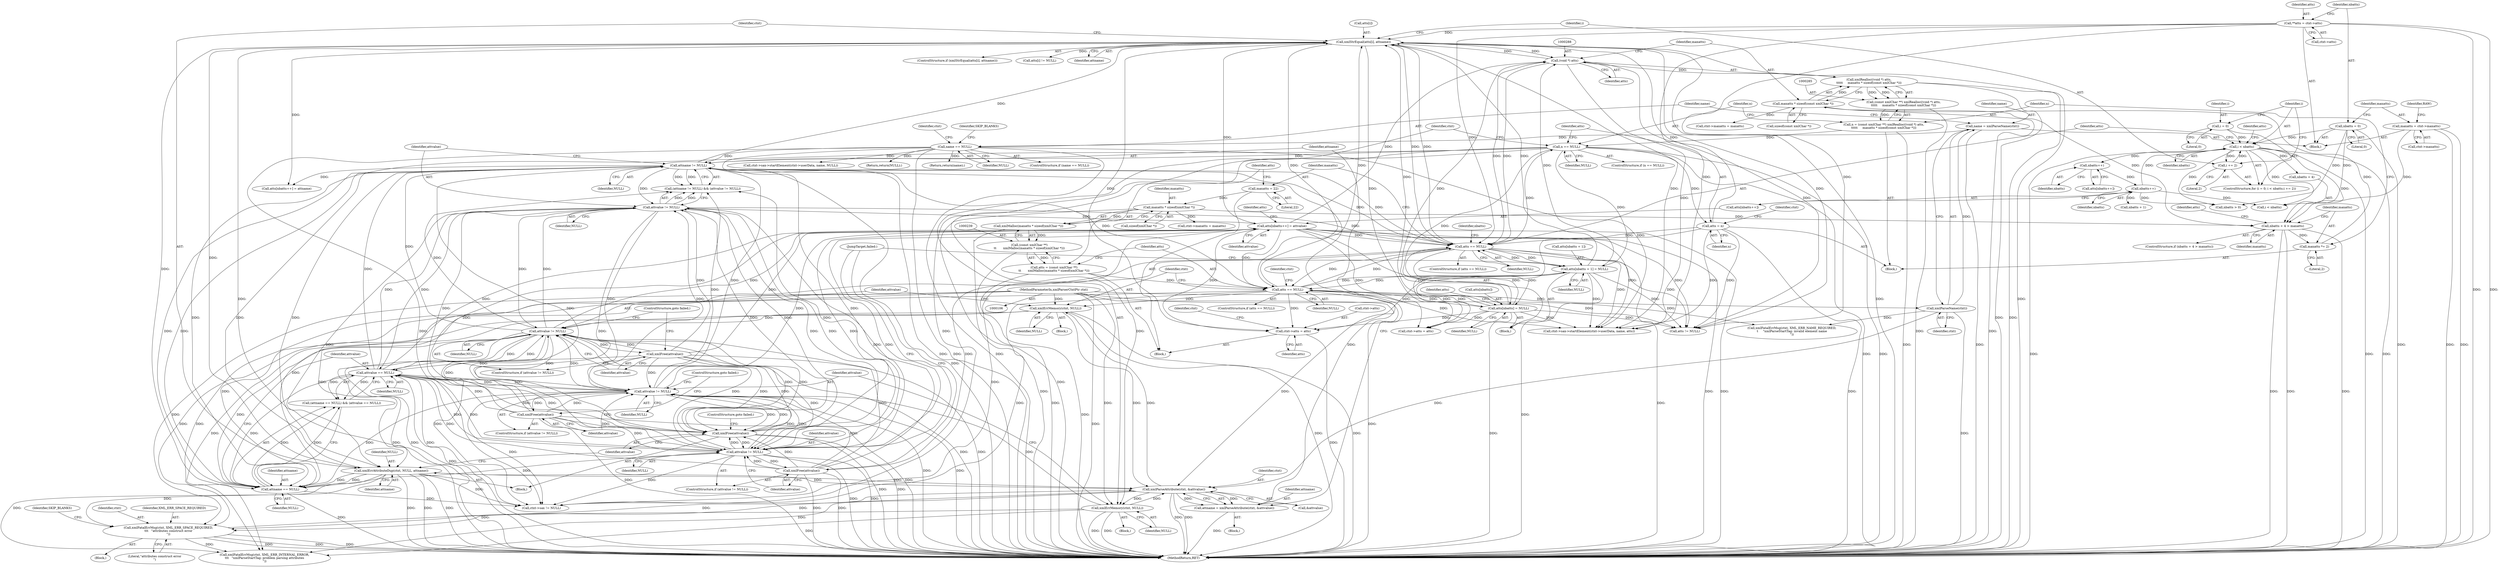 digraph "0_Chrome_d0947db40187f4708c58e64cbd6013faf9eddeed_32@pointer" {
"1000260" [label="(Call,ctxt->atts = atts)"];
"1000215" [label="(Call,xmlStrEqual(atts[i], attname))"];
"1000113" [label="(Call,**atts = ctxt->atts)"];
"1000287" [label="(Call,(void *) atts)"];
"1000328" [label="(Call,atts[nbatts++] = attvalue)"];
"1000396" [label="(Call,attvalue == NULL)"];
"1000303" [label="(Call,attvalue != NULL)"];
"1000199" [label="(Call,attvalue != NULL)"];
"1000254" [label="(Call,attvalue != NULL)"];
"1000225" [label="(Call,xmlFree(attvalue))"];
"1000306" [label="(Call,xmlFree(attvalue))"];
"1000352" [label="(Call,xmlFree(attvalue))"];
"1000349" [label="(Call,attvalue != NULL)"];
"1000257" [label="(Call,xmlFree(attvalue))"];
"1000196" [label="(Call,attname != NULL)"];
"1000188" [label="(Call,attname = xmlParseAttribute(ctxt, &attvalue))"];
"1000190" [label="(Call,xmlParseAttribute(ctxt, &attvalue))"];
"1000138" [label="(Call,xmlParseName(ctxt))"];
"1000107" [label="(MethodParameterIn,xmlParserCtxtPtr ctxt)"];
"1000221" [label="(Call,xmlErrAttributeDup(ctxt, NULL, attname))"];
"1000299" [label="(Call,xmlErrMemory(ctxt, NULL))"];
"1000295" [label="(Call,n == NULL)"];
"1000282" [label="(Call,n = (const xmlChar **) xmlRealloc((void *) atts,\n\t\t\t\t\t     maxatts * sizeof(const xmlChar *)))"];
"1000284" [label="(Call,(const xmlChar **) xmlRealloc((void *) atts,\n\t\t\t\t\t     maxatts * sizeof(const xmlChar *)))"];
"1000286" [label="(Call,xmlRealloc((void *) atts,\n\t\t\t\t\t     maxatts * sizeof(const xmlChar *)))"];
"1000290" [label="(Call,maxatts * sizeof(const xmlChar *))"];
"1000279" [label="(Call,maxatts *= 2)"];
"1000272" [label="(Call,nbatts + 4 > maxatts)"];
"1000207" [label="(Call,i < nbatts)"];
"1000210" [label="(Call,i += 2)"];
"1000204" [label="(Call,i = 0)"];
"1000119" [label="(Call,nbatts = 0)"];
"1000331" [label="(Call,nbatts++)"];
"1000325" [label="(Call,nbatts++)"];
"1000241" [label="(Call,maxatts * sizeof(xmlChar *))"];
"1000233" [label="(Call,maxatts = 22)"];
"1000123" [label="(Call,maxatts = ctxt->maxatts)"];
"1000229" [label="(Call,atts == NULL)"];
"1000339" [label="(Call,atts[nbatts + 1] = NULL)"];
"1000246" [label="(Call,atts == NULL)"];
"1000236" [label="(Call,atts = (const xmlChar **)\n\t\t       xmlMalloc(maxatts * sizeof(xmlChar *)))"];
"1000238" [label="(Call,(const xmlChar **)\n\t\t       xmlMalloc(maxatts * sizeof(xmlChar *)))"];
"1000240" [label="(Call,xmlMalloc(maxatts * sizeof(xmlChar *)))"];
"1000334" [label="(Call,atts[nbatts] = NULL)"];
"1000309" [label="(Call,atts = n)"];
"1000250" [label="(Call,xmlErrMemory(ctxt, NULL))"];
"1000374" [label="(Call,xmlFatalErrMsg(ctxt, XML_ERR_SPACE_REQUIRED,\n\t\t\t   \"attributes construct error\n\"))"];
"1000141" [label="(Call,name == NULL)"];
"1000136" [label="(Call,name = xmlParseName(ctxt))"];
"1000393" [label="(Call,attname == NULL)"];
"1000120" [label="(Identifier,nbatts)"];
"1000351" [label="(Identifier,NULL)"];
"1000227" [label="(ControlStructure,goto failed;)"];
"1000307" [label="(Identifier,attvalue)"];
"1000141" [label="(Call,name == NULL)"];
"1000202" [label="(Block,)"];
"1000287" [label="(Call,(void *) atts)"];
"1000295" [label="(Call,n == NULL)"];
"1000277" [label="(Block,)"];
"1000324" [label="(Identifier,atts)"];
"1000400" [label="(Call,xmlFatalErrMsg(ctxt, XML_ERR_INTERNAL_ERROR,\n\t\t\t   \"xmlParseStartTag: problem parsing attributes\n\"))"];
"1000353" [label="(Identifier,attvalue)"];
"1000233" [label="(Call,maxatts = 22)"];
"1000254" [label="(Call,attvalue != NULL)"];
"1000302" [label="(ControlStructure,if (attvalue != NULL))"];
"1000243" [label="(Call,sizeof(xmlChar *))"];
"1000300" [label="(Identifier,ctxt)"];
"1000210" [label="(Call,i += 2)"];
"1000212" [label="(Literal,2)"];
"1000223" [label="(Identifier,NULL)"];
"1000296" [label="(Identifier,n)"];
"1000139" [label="(Identifier,ctxt)"];
"1000431" [label="(Call,ctxt->sax->startElement(ctxt->userData, name, atts))"];
"1000242" [label="(Identifier,maxatts)"];
"1000272" [label="(Call,nbatts + 4 > maxatts)"];
"1000262" [label="(Identifier,ctxt)"];
"1000255" [label="(Identifier,attvalue)"];
"1000335" [label="(Call,atts[nbatts])"];
"1000336" [label="(Identifier,atts)"];
"1000377" [label="(Literal,\"attributes construct error\n\")"];
"1000260" [label="(Call,ctxt->atts = atts)"];
"1000297" [label="(Identifier,NULL)"];
"1000188" [label="(Call,attname = xmlParseAttribute(ctxt, &attvalue))"];
"1000221" [label="(Call,xmlErrAttributeDup(ctxt, NULL, attname))"];
"1000200" [label="(Identifier,attvalue)"];
"1000267" [label="(Identifier,ctxt)"];
"1000341" [label="(Identifier,atts)"];
"1000338" [label="(Identifier,NULL)"];
"1000301" [label="(Identifier,NULL)"];
"1000328" [label="(Call,atts[nbatts++] = attvalue)"];
"1000352" [label="(Call,xmlFree(attvalue))"];
"1000138" [label="(Call,xmlParseName(ctxt))"];
"1000354" [label="(JumpTarget,failed:)"];
"1000326" [label="(Identifier,nbatts)"];
"1000225" [label="(Call,xmlFree(attvalue))"];
"1000314" [label="(Identifier,ctxt)"];
"1000471" [label="(Return,return(name);)"];
"1000140" [label="(ControlStructure,if (name == NULL))"];
"1000215" [label="(Call,xmlStrEqual(atts[i], attname))"];
"1000348" [label="(ControlStructure,if (attvalue != NULL))"];
"1000203" [label="(ControlStructure,for (i = 0; i < nbatts;i += 2))"];
"1000409" [label="(Call,ctxt->sax != NULL)"];
"1000281" [label="(Literal,2)"];
"1000251" [label="(Identifier,ctxt)"];
"1000217" [label="(Identifier,atts)"];
"1000274" [label="(Identifier,nbatts)"];
"1000248" [label="(Identifier,NULL)"];
"1000204" [label="(Call,i = 0)"];
"1000137" [label="(Identifier,name)"];
"1000234" [label="(Identifier,maxatts)"];
"1000261" [label="(Call,ctxt->atts)"];
"1000124" [label="(Identifier,maxatts)"];
"1000214" [label="(ControlStructure,if (xmlStrEqual(atts[i], attname)))"];
"1000258" [label="(Identifier,attvalue)"];
"1000146" [label="(Identifier,ctxt)"];
"1000273" [label="(Call,nbatts + 4)"];
"1000375" [label="(Identifier,ctxt)"];
"1000198" [label="(Identifier,NULL)"];
"1000323" [label="(Call,atts[nbatts++])"];
"1000349" [label="(Call,attvalue != NULL)"];
"1000306" [label="(Call,xmlFree(attvalue))"];
"1000224" [label="(Identifier,attname)"];
"1000241" [label="(Call,maxatts * sizeof(xmlChar *))"];
"1000175" [label="(Block,)"];
"1000342" [label="(Call,nbatts + 1)"];
"1000311" [label="(Identifier,n)"];
"1000304" [label="(Identifier,attvalue)"];
"1000292" [label="(Call,sizeof(const xmlChar *))"];
"1000228" [label="(ControlStructure,if (atts == NULL))"];
"1000284" [label="(Call,(const xmlChar **) xmlRealloc((void *) atts,\n\t\t\t\t\t     maxatts * sizeof(const xmlChar *)))"];
"1000143" [label="(Identifier,NULL)"];
"1000115" [label="(Call,ctxt->atts)"];
"1000286" [label="(Call,xmlRealloc((void *) atts,\n\t\t\t\t\t     maxatts * sizeof(const xmlChar *)))"];
"1000331" [label="(Call,nbatts++)"];
"1000473" [label="(MethodReturn,RET)"];
"1000222" [label="(Identifier,ctxt)"];
"1000299" [label="(Call,xmlErrMemory(ctxt, NULL))"];
"1000376" [label="(Identifier,XML_ERR_SPACE_REQUIRED)"];
"1000113" [label="(Call,**atts = ctxt->atts)"];
"1000259" [label="(ControlStructure,goto failed;)"];
"1000428" [label="(Call,nbatts > 0)"];
"1000322" [label="(Call,atts[nbatts++] = attname)"];
"1000240" [label="(Call,xmlMalloc(maxatts * sizeof(xmlChar *)))"];
"1000236" [label="(Call,atts = (const xmlChar **)\n\t\t       xmlMalloc(maxatts * sizeof(xmlChar *)))"];
"1000280" [label="(Identifier,maxatts)"];
"1000235" [label="(Literal,22)"];
"1000196" [label="(Call,attname != NULL)"];
"1000290" [label="(Call,maxatts * sizeof(const xmlChar *))"];
"1000334" [label="(Call,atts[nbatts] = NULL)"];
"1000309" [label="(Call,atts = n)"];
"1000283" [label="(Identifier,n)"];
"1000265" [label="(Call,ctxt->maxatts = maxatts)"];
"1000252" [label="(Identifier,NULL)"];
"1000289" [label="(Identifier,atts)"];
"1000305" [label="(Identifier,NULL)"];
"1000460" [label="(Call,atts[i] != NULL)"];
"1000151" [label="(Identifier,SKIP_BLANKS)"];
"1000339" [label="(Call,atts[nbatts + 1] = NULL)"];
"1000303" [label="(Call,attvalue != NULL)"];
"1000394" [label="(Identifier,attname)"];
"1000219" [label="(Identifier,attname)"];
"1000294" [label="(ControlStructure,if (n == NULL))"];
"1000229" [label="(Call,atts == NULL)"];
"1000340" [label="(Call,atts[nbatts + 1])"];
"1000373" [label="(Block,)"];
"1000332" [label="(Identifier,nbatts)"];
"1000192" [label="(Call,&attvalue)"];
"1000195" [label="(Call,(attname != NULL) && (attvalue != NULL))"];
"1000231" [label="(Identifier,NULL)"];
"1000438" [label="(Call,ctxt->sax->startElement(ctxt->userData, name, NULL))"];
"1000257" [label="(Call,xmlFree(attvalue))"];
"1000245" [label="(ControlStructure,if (atts == NULL))"];
"1000453" [label="(Call,i < nbatts)"];
"1000131" [label="(Identifier,RAW)"];
"1000249" [label="(Block,)"];
"1000397" [label="(Identifier,attvalue)"];
"1000123" [label="(Call,maxatts = ctxt->maxatts)"];
"1000398" [label="(Identifier,NULL)"];
"1000279" [label="(Call,maxatts *= 2)"];
"1000298" [label="(Block,)"];
"1000256" [label="(Identifier,NULL)"];
"1000271" [label="(ControlStructure,if (nbatts + 4 > maxatts))"];
"1000226" [label="(Identifier,attvalue)"];
"1000209" [label="(Identifier,nbatts)"];
"1000237" [label="(Identifier,atts)"];
"1000246" [label="(Call,atts == NULL)"];
"1000445" [label="(Call,atts != NULL)"];
"1000145" [label="(Call,xmlFatalErrMsg(ctxt, XML_ERR_NAME_REQUIRED,\n\t     \"xmlParseStartTag: invalid element name\n\"))"];
"1000206" [label="(Literal,0)"];
"1000142" [label="(Identifier,name)"];
"1000205" [label="(Identifier,i)"];
"1000325" [label="(Call,nbatts++)"];
"1000207" [label="(Call,i < nbatts)"];
"1000312" [label="(Call,ctxt->atts = atts)"];
"1000238" [label="(Call,(const xmlChar **)\n\t\t       xmlMalloc(maxatts * sizeof(xmlChar *)))"];
"1000250" [label="(Call,xmlErrMemory(ctxt, NULL))"];
"1000308" [label="(ControlStructure,goto failed;)"];
"1000149" [label="(Return,return(NULL);)"];
"1000121" [label="(Literal,0)"];
"1000211" [label="(Identifier,i)"];
"1000201" [label="(Identifier,NULL)"];
"1000253" [label="(ControlStructure,if (attvalue != NULL))"];
"1000291" [label="(Identifier,maxatts)"];
"1000317" [label="(Call,ctxt->maxatts = maxatts)"];
"1000329" [label="(Call,atts[nbatts++])"];
"1000197" [label="(Identifier,attname)"];
"1000208" [label="(Identifier,i)"];
"1000189" [label="(Identifier,attname)"];
"1000276" [label="(Identifier,maxatts)"];
"1000232" [label="(Block,)"];
"1000396" [label="(Call,attvalue == NULL)"];
"1000393" [label="(Call,attname == NULL)"];
"1000392" [label="(Call,(attname == NULL) && (attvalue == NULL))"];
"1000374" [label="(Call,xmlFatalErrMsg(ctxt, XML_ERR_SPACE_REQUIRED,\n\t\t\t   \"attributes construct error\n\"))"];
"1000282" [label="(Call,n = (const xmlChar **) xmlRealloc((void *) atts,\n\t\t\t\t\t     maxatts * sizeof(const xmlChar *)))"];
"1000119" [label="(Call,nbatts = 0)"];
"1000216" [label="(Call,atts[i])"];
"1000125" [label="(Call,ctxt->maxatts)"];
"1000114" [label="(Identifier,atts)"];
"1000395" [label="(Identifier,NULL)"];
"1000264" [label="(Identifier,atts)"];
"1000107" [label="(MethodParameterIn,xmlParserCtxtPtr ctxt)"];
"1000190" [label="(Call,xmlParseAttribute(ctxt, &attvalue))"];
"1000136" [label="(Call,name = xmlParseName(ctxt))"];
"1000310" [label="(Identifier,atts)"];
"1000191" [label="(Identifier,ctxt)"];
"1000350" [label="(Identifier,attvalue)"];
"1000378" [label="(Identifier,SKIP_BLANKS)"];
"1000247" [label="(Identifier,atts)"];
"1000345" [label="(Identifier,NULL)"];
"1000220" [label="(Block,)"];
"1000199" [label="(Call,attvalue != NULL)"];
"1000333" [label="(Identifier,attvalue)"];
"1000230" [label="(Identifier,atts)"];
"1000108" [label="(Block,)"];
"1000260" -> "1000232"  [label="AST: "];
"1000260" -> "1000264"  [label="CFG: "];
"1000261" -> "1000260"  [label="AST: "];
"1000264" -> "1000260"  [label="AST: "];
"1000267" -> "1000260"  [label="CFG: "];
"1000260" -> "1000473"  [label="DDG: "];
"1000215" -> "1000260"  [label="DDG: "];
"1000328" -> "1000260"  [label="DDG: "];
"1000339" -> "1000260"  [label="DDG: "];
"1000334" -> "1000260"  [label="DDG: "];
"1000246" -> "1000260"  [label="DDG: "];
"1000215" -> "1000214"  [label="AST: "];
"1000215" -> "1000219"  [label="CFG: "];
"1000216" -> "1000215"  [label="AST: "];
"1000219" -> "1000215"  [label="AST: "];
"1000222" -> "1000215"  [label="CFG: "];
"1000211" -> "1000215"  [label="CFG: "];
"1000215" -> "1000473"  [label="DDG: "];
"1000215" -> "1000473"  [label="DDG: "];
"1000215" -> "1000473"  [label="DDG: "];
"1000113" -> "1000215"  [label="DDG: "];
"1000287" -> "1000215"  [label="DDG: "];
"1000229" -> "1000215"  [label="DDG: "];
"1000246" -> "1000215"  [label="DDG: "];
"1000309" -> "1000215"  [label="DDG: "];
"1000328" -> "1000215"  [label="DDG: "];
"1000339" -> "1000215"  [label="DDG: "];
"1000334" -> "1000215"  [label="DDG: "];
"1000196" -> "1000215"  [label="DDG: "];
"1000215" -> "1000221"  [label="DDG: "];
"1000215" -> "1000229"  [label="DDG: "];
"1000215" -> "1000246"  [label="DDG: "];
"1000215" -> "1000287"  [label="DDG: "];
"1000215" -> "1000312"  [label="DDG: "];
"1000215" -> "1000322"  [label="DDG: "];
"1000215" -> "1000393"  [label="DDG: "];
"1000215" -> "1000431"  [label="DDG: "];
"1000215" -> "1000445"  [label="DDG: "];
"1000215" -> "1000460"  [label="DDG: "];
"1000113" -> "1000108"  [label="AST: "];
"1000113" -> "1000115"  [label="CFG: "];
"1000114" -> "1000113"  [label="AST: "];
"1000115" -> "1000113"  [label="AST: "];
"1000120" -> "1000113"  [label="CFG: "];
"1000113" -> "1000473"  [label="DDG: "];
"1000113" -> "1000473"  [label="DDG: "];
"1000113" -> "1000229"  [label="DDG: "];
"1000113" -> "1000431"  [label="DDG: "];
"1000113" -> "1000445"  [label="DDG: "];
"1000287" -> "1000286"  [label="AST: "];
"1000287" -> "1000289"  [label="CFG: "];
"1000288" -> "1000287"  [label="AST: "];
"1000289" -> "1000287"  [label="AST: "];
"1000291" -> "1000287"  [label="CFG: "];
"1000287" -> "1000229"  [label="DDG: "];
"1000287" -> "1000286"  [label="DDG: "];
"1000328" -> "1000287"  [label="DDG: "];
"1000339" -> "1000287"  [label="DDG: "];
"1000229" -> "1000287"  [label="DDG: "];
"1000334" -> "1000287"  [label="DDG: "];
"1000287" -> "1000431"  [label="DDG: "];
"1000287" -> "1000445"  [label="DDG: "];
"1000328" -> "1000202"  [label="AST: "];
"1000328" -> "1000333"  [label="CFG: "];
"1000329" -> "1000328"  [label="AST: "];
"1000333" -> "1000328"  [label="AST: "];
"1000336" -> "1000328"  [label="CFG: "];
"1000328" -> "1000473"  [label="DDG: "];
"1000328" -> "1000473"  [label="DDG: "];
"1000328" -> "1000229"  [label="DDG: "];
"1000328" -> "1000246"  [label="DDG: "];
"1000328" -> "1000312"  [label="DDG: "];
"1000396" -> "1000328"  [label="DDG: "];
"1000303" -> "1000328"  [label="DDG: "];
"1000199" -> "1000328"  [label="DDG: "];
"1000254" -> "1000328"  [label="DDG: "];
"1000225" -> "1000328"  [label="DDG: "];
"1000306" -> "1000328"  [label="DDG: "];
"1000352" -> "1000328"  [label="DDG: "];
"1000257" -> "1000328"  [label="DDG: "];
"1000349" -> "1000328"  [label="DDG: "];
"1000328" -> "1000431"  [label="DDG: "];
"1000328" -> "1000445"  [label="DDG: "];
"1000396" -> "1000392"  [label="AST: "];
"1000396" -> "1000398"  [label="CFG: "];
"1000397" -> "1000396"  [label="AST: "];
"1000398" -> "1000396"  [label="AST: "];
"1000392" -> "1000396"  [label="CFG: "];
"1000396" -> "1000473"  [label="DDG: "];
"1000396" -> "1000196"  [label="DDG: "];
"1000396" -> "1000199"  [label="DDG: "];
"1000396" -> "1000225"  [label="DDG: "];
"1000396" -> "1000254"  [label="DDG: "];
"1000396" -> "1000303"  [label="DDG: "];
"1000396" -> "1000349"  [label="DDG: "];
"1000396" -> "1000392"  [label="DDG: "];
"1000396" -> "1000392"  [label="DDG: "];
"1000303" -> "1000396"  [label="DDG: "];
"1000254" -> "1000396"  [label="DDG: "];
"1000225" -> "1000396"  [label="DDG: "];
"1000306" -> "1000396"  [label="DDG: "];
"1000352" -> "1000396"  [label="DDG: "];
"1000257" -> "1000396"  [label="DDG: "];
"1000349" -> "1000396"  [label="DDG: "];
"1000199" -> "1000396"  [label="DDG: "];
"1000393" -> "1000396"  [label="DDG: "];
"1000396" -> "1000409"  [label="DDG: "];
"1000303" -> "1000302"  [label="AST: "];
"1000303" -> "1000305"  [label="CFG: "];
"1000304" -> "1000303"  [label="AST: "];
"1000305" -> "1000303"  [label="AST: "];
"1000307" -> "1000303"  [label="CFG: "];
"1000308" -> "1000303"  [label="CFG: "];
"1000303" -> "1000473"  [label="DDG: "];
"1000303" -> "1000473"  [label="DDG: "];
"1000303" -> "1000196"  [label="DDG: "];
"1000303" -> "1000195"  [label="DDG: "];
"1000303" -> "1000199"  [label="DDG: "];
"1000303" -> "1000225"  [label="DDG: "];
"1000303" -> "1000254"  [label="DDG: "];
"1000199" -> "1000303"  [label="DDG: "];
"1000254" -> "1000303"  [label="DDG: "];
"1000225" -> "1000303"  [label="DDG: "];
"1000306" -> "1000303"  [label="DDG: "];
"1000352" -> "1000303"  [label="DDG: "];
"1000257" -> "1000303"  [label="DDG: "];
"1000349" -> "1000303"  [label="DDG: "];
"1000299" -> "1000303"  [label="DDG: "];
"1000303" -> "1000306"  [label="DDG: "];
"1000303" -> "1000349"  [label="DDG: "];
"1000303" -> "1000393"  [label="DDG: "];
"1000303" -> "1000409"  [label="DDG: "];
"1000199" -> "1000195"  [label="AST: "];
"1000199" -> "1000201"  [label="CFG: "];
"1000200" -> "1000199"  [label="AST: "];
"1000201" -> "1000199"  [label="AST: "];
"1000195" -> "1000199"  [label="CFG: "];
"1000199" -> "1000195"  [label="DDG: "];
"1000199" -> "1000195"  [label="DDG: "];
"1000254" -> "1000199"  [label="DDG: "];
"1000225" -> "1000199"  [label="DDG: "];
"1000306" -> "1000199"  [label="DDG: "];
"1000352" -> "1000199"  [label="DDG: "];
"1000257" -> "1000199"  [label="DDG: "];
"1000349" -> "1000199"  [label="DDG: "];
"1000196" -> "1000199"  [label="DDG: "];
"1000199" -> "1000221"  [label="DDG: "];
"1000199" -> "1000225"  [label="DDG: "];
"1000199" -> "1000229"  [label="DDG: "];
"1000199" -> "1000254"  [label="DDG: "];
"1000199" -> "1000349"  [label="DDG: "];
"1000199" -> "1000349"  [label="DDG: "];
"1000254" -> "1000253"  [label="AST: "];
"1000254" -> "1000256"  [label="CFG: "];
"1000255" -> "1000254"  [label="AST: "];
"1000256" -> "1000254"  [label="AST: "];
"1000258" -> "1000254"  [label="CFG: "];
"1000259" -> "1000254"  [label="CFG: "];
"1000254" -> "1000473"  [label="DDG: "];
"1000254" -> "1000473"  [label="DDG: "];
"1000254" -> "1000196"  [label="DDG: "];
"1000254" -> "1000195"  [label="DDG: "];
"1000254" -> "1000225"  [label="DDG: "];
"1000225" -> "1000254"  [label="DDG: "];
"1000306" -> "1000254"  [label="DDG: "];
"1000352" -> "1000254"  [label="DDG: "];
"1000257" -> "1000254"  [label="DDG: "];
"1000349" -> "1000254"  [label="DDG: "];
"1000250" -> "1000254"  [label="DDG: "];
"1000254" -> "1000257"  [label="DDG: "];
"1000254" -> "1000349"  [label="DDG: "];
"1000254" -> "1000393"  [label="DDG: "];
"1000254" -> "1000409"  [label="DDG: "];
"1000225" -> "1000220"  [label="AST: "];
"1000225" -> "1000226"  [label="CFG: "];
"1000226" -> "1000225"  [label="AST: "];
"1000227" -> "1000225"  [label="CFG: "];
"1000225" -> "1000473"  [label="DDG: "];
"1000225" -> "1000473"  [label="DDG: "];
"1000306" -> "1000225"  [label="DDG: "];
"1000352" -> "1000225"  [label="DDG: "];
"1000257" -> "1000225"  [label="DDG: "];
"1000349" -> "1000225"  [label="DDG: "];
"1000225" -> "1000349"  [label="DDG: "];
"1000306" -> "1000302"  [label="AST: "];
"1000306" -> "1000307"  [label="CFG: "];
"1000307" -> "1000306"  [label="AST: "];
"1000308" -> "1000306"  [label="CFG: "];
"1000306" -> "1000473"  [label="DDG: "];
"1000306" -> "1000473"  [label="DDG: "];
"1000306" -> "1000349"  [label="DDG: "];
"1000352" -> "1000348"  [label="AST: "];
"1000352" -> "1000353"  [label="CFG: "];
"1000353" -> "1000352"  [label="AST: "];
"1000354" -> "1000352"  [label="CFG: "];
"1000352" -> "1000473"  [label="DDG: "];
"1000352" -> "1000473"  [label="DDG: "];
"1000352" -> "1000349"  [label="DDG: "];
"1000349" -> "1000352"  [label="DDG: "];
"1000349" -> "1000348"  [label="AST: "];
"1000349" -> "1000351"  [label="CFG: "];
"1000350" -> "1000349"  [label="AST: "];
"1000351" -> "1000349"  [label="AST: "];
"1000353" -> "1000349"  [label="CFG: "];
"1000354" -> "1000349"  [label="CFG: "];
"1000349" -> "1000473"  [label="DDG: "];
"1000349" -> "1000473"  [label="DDG: "];
"1000349" -> "1000196"  [label="DDG: "];
"1000349" -> "1000195"  [label="DDG: "];
"1000257" -> "1000349"  [label="DDG: "];
"1000196" -> "1000349"  [label="DDG: "];
"1000349" -> "1000393"  [label="DDG: "];
"1000349" -> "1000409"  [label="DDG: "];
"1000257" -> "1000253"  [label="AST: "];
"1000257" -> "1000258"  [label="CFG: "];
"1000258" -> "1000257"  [label="AST: "];
"1000259" -> "1000257"  [label="CFG: "];
"1000257" -> "1000473"  [label="DDG: "];
"1000257" -> "1000473"  [label="DDG: "];
"1000196" -> "1000195"  [label="AST: "];
"1000196" -> "1000198"  [label="CFG: "];
"1000197" -> "1000196"  [label="AST: "];
"1000198" -> "1000196"  [label="AST: "];
"1000200" -> "1000196"  [label="CFG: "];
"1000195" -> "1000196"  [label="CFG: "];
"1000196" -> "1000473"  [label="DDG: "];
"1000196" -> "1000195"  [label="DDG: "];
"1000196" -> "1000195"  [label="DDG: "];
"1000188" -> "1000196"  [label="DDG: "];
"1000221" -> "1000196"  [label="DDG: "];
"1000141" -> "1000196"  [label="DDG: "];
"1000393" -> "1000196"  [label="DDG: "];
"1000246" -> "1000196"  [label="DDG: "];
"1000229" -> "1000196"  [label="DDG: "];
"1000295" -> "1000196"  [label="DDG: "];
"1000196" -> "1000221"  [label="DDG: "];
"1000196" -> "1000229"  [label="DDG: "];
"1000196" -> "1000322"  [label="DDG: "];
"1000196" -> "1000393"  [label="DDG: "];
"1000188" -> "1000175"  [label="AST: "];
"1000188" -> "1000190"  [label="CFG: "];
"1000189" -> "1000188"  [label="AST: "];
"1000190" -> "1000188"  [label="AST: "];
"1000197" -> "1000188"  [label="CFG: "];
"1000188" -> "1000473"  [label="DDG: "];
"1000190" -> "1000188"  [label="DDG: "];
"1000190" -> "1000188"  [label="DDG: "];
"1000190" -> "1000192"  [label="CFG: "];
"1000191" -> "1000190"  [label="AST: "];
"1000192" -> "1000190"  [label="AST: "];
"1000190" -> "1000473"  [label="DDG: "];
"1000190" -> "1000473"  [label="DDG: "];
"1000138" -> "1000190"  [label="DDG: "];
"1000221" -> "1000190"  [label="DDG: "];
"1000299" -> "1000190"  [label="DDG: "];
"1000250" -> "1000190"  [label="DDG: "];
"1000374" -> "1000190"  [label="DDG: "];
"1000107" -> "1000190"  [label="DDG: "];
"1000190" -> "1000221"  [label="DDG: "];
"1000190" -> "1000250"  [label="DDG: "];
"1000190" -> "1000299"  [label="DDG: "];
"1000190" -> "1000374"  [label="DDG: "];
"1000190" -> "1000400"  [label="DDG: "];
"1000138" -> "1000136"  [label="AST: "];
"1000138" -> "1000139"  [label="CFG: "];
"1000139" -> "1000138"  [label="AST: "];
"1000136" -> "1000138"  [label="CFG: "];
"1000138" -> "1000473"  [label="DDG: "];
"1000138" -> "1000136"  [label="DDG: "];
"1000107" -> "1000138"  [label="DDG: "];
"1000138" -> "1000145"  [label="DDG: "];
"1000107" -> "1000106"  [label="AST: "];
"1000107" -> "1000473"  [label="DDG: "];
"1000107" -> "1000145"  [label="DDG: "];
"1000107" -> "1000221"  [label="DDG: "];
"1000107" -> "1000250"  [label="DDG: "];
"1000107" -> "1000299"  [label="DDG: "];
"1000107" -> "1000374"  [label="DDG: "];
"1000107" -> "1000400"  [label="DDG: "];
"1000221" -> "1000220"  [label="AST: "];
"1000221" -> "1000224"  [label="CFG: "];
"1000222" -> "1000221"  [label="AST: "];
"1000223" -> "1000221"  [label="AST: "];
"1000224" -> "1000221"  [label="AST: "];
"1000226" -> "1000221"  [label="CFG: "];
"1000221" -> "1000473"  [label="DDG: "];
"1000221" -> "1000473"  [label="DDG: "];
"1000221" -> "1000473"  [label="DDG: "];
"1000221" -> "1000374"  [label="DDG: "];
"1000221" -> "1000393"  [label="DDG: "];
"1000221" -> "1000393"  [label="DDG: "];
"1000221" -> "1000400"  [label="DDG: "];
"1000221" -> "1000409"  [label="DDG: "];
"1000299" -> "1000298"  [label="AST: "];
"1000299" -> "1000301"  [label="CFG: "];
"1000300" -> "1000299"  [label="AST: "];
"1000301" -> "1000299"  [label="AST: "];
"1000304" -> "1000299"  [label="CFG: "];
"1000299" -> "1000473"  [label="DDG: "];
"1000299" -> "1000473"  [label="DDG: "];
"1000295" -> "1000299"  [label="DDG: "];
"1000299" -> "1000374"  [label="DDG: "];
"1000299" -> "1000400"  [label="DDG: "];
"1000295" -> "1000294"  [label="AST: "];
"1000295" -> "1000297"  [label="CFG: "];
"1000296" -> "1000295"  [label="AST: "];
"1000297" -> "1000295"  [label="AST: "];
"1000300" -> "1000295"  [label="CFG: "];
"1000310" -> "1000295"  [label="CFG: "];
"1000295" -> "1000473"  [label="DDG: "];
"1000295" -> "1000473"  [label="DDG: "];
"1000282" -> "1000295"  [label="DDG: "];
"1000229" -> "1000295"  [label="DDG: "];
"1000295" -> "1000309"  [label="DDG: "];
"1000295" -> "1000334"  [label="DDG: "];
"1000295" -> "1000339"  [label="DDG: "];
"1000295" -> "1000393"  [label="DDG: "];
"1000295" -> "1000409"  [label="DDG: "];
"1000282" -> "1000277"  [label="AST: "];
"1000282" -> "1000284"  [label="CFG: "];
"1000283" -> "1000282"  [label="AST: "];
"1000284" -> "1000282"  [label="AST: "];
"1000296" -> "1000282"  [label="CFG: "];
"1000282" -> "1000473"  [label="DDG: "];
"1000284" -> "1000282"  [label="DDG: "];
"1000284" -> "1000286"  [label="CFG: "];
"1000285" -> "1000284"  [label="AST: "];
"1000286" -> "1000284"  [label="AST: "];
"1000284" -> "1000473"  [label="DDG: "];
"1000286" -> "1000284"  [label="DDG: "];
"1000286" -> "1000284"  [label="DDG: "];
"1000286" -> "1000290"  [label="CFG: "];
"1000290" -> "1000286"  [label="AST: "];
"1000286" -> "1000473"  [label="DDG: "];
"1000286" -> "1000473"  [label="DDG: "];
"1000290" -> "1000286"  [label="DDG: "];
"1000290" -> "1000292"  [label="CFG: "];
"1000291" -> "1000290"  [label="AST: "];
"1000292" -> "1000290"  [label="AST: "];
"1000290" -> "1000473"  [label="DDG: "];
"1000290" -> "1000272"  [label="DDG: "];
"1000279" -> "1000290"  [label="DDG: "];
"1000290" -> "1000317"  [label="DDG: "];
"1000279" -> "1000277"  [label="AST: "];
"1000279" -> "1000281"  [label="CFG: "];
"1000280" -> "1000279"  [label="AST: "];
"1000281" -> "1000279"  [label="AST: "];
"1000283" -> "1000279"  [label="CFG: "];
"1000272" -> "1000279"  [label="DDG: "];
"1000272" -> "1000271"  [label="AST: "];
"1000272" -> "1000276"  [label="CFG: "];
"1000273" -> "1000272"  [label="AST: "];
"1000276" -> "1000272"  [label="AST: "];
"1000280" -> "1000272"  [label="CFG: "];
"1000324" -> "1000272"  [label="CFG: "];
"1000272" -> "1000473"  [label="DDG: "];
"1000272" -> "1000473"  [label="DDG: "];
"1000272" -> "1000473"  [label="DDG: "];
"1000207" -> "1000272"  [label="DDG: "];
"1000241" -> "1000272"  [label="DDG: "];
"1000123" -> "1000272"  [label="DDG: "];
"1000207" -> "1000203"  [label="AST: "];
"1000207" -> "1000209"  [label="CFG: "];
"1000208" -> "1000207"  [label="AST: "];
"1000209" -> "1000207"  [label="AST: "];
"1000217" -> "1000207"  [label="CFG: "];
"1000230" -> "1000207"  [label="CFG: "];
"1000207" -> "1000473"  [label="DDG: "];
"1000207" -> "1000473"  [label="DDG: "];
"1000207" -> "1000473"  [label="DDG: "];
"1000210" -> "1000207"  [label="DDG: "];
"1000204" -> "1000207"  [label="DDG: "];
"1000119" -> "1000207"  [label="DDG: "];
"1000331" -> "1000207"  [label="DDG: "];
"1000207" -> "1000210"  [label="DDG: "];
"1000207" -> "1000273"  [label="DDG: "];
"1000207" -> "1000325"  [label="DDG: "];
"1000207" -> "1000428"  [label="DDG: "];
"1000207" -> "1000453"  [label="DDG: "];
"1000210" -> "1000203"  [label="AST: "];
"1000210" -> "1000212"  [label="CFG: "];
"1000211" -> "1000210"  [label="AST: "];
"1000212" -> "1000210"  [label="AST: "];
"1000208" -> "1000210"  [label="CFG: "];
"1000204" -> "1000203"  [label="AST: "];
"1000204" -> "1000206"  [label="CFG: "];
"1000205" -> "1000204"  [label="AST: "];
"1000206" -> "1000204"  [label="AST: "];
"1000208" -> "1000204"  [label="CFG: "];
"1000119" -> "1000108"  [label="AST: "];
"1000119" -> "1000121"  [label="CFG: "];
"1000120" -> "1000119"  [label="AST: "];
"1000121" -> "1000119"  [label="AST: "];
"1000124" -> "1000119"  [label="CFG: "];
"1000119" -> "1000473"  [label="DDG: "];
"1000119" -> "1000428"  [label="DDG: "];
"1000119" -> "1000453"  [label="DDG: "];
"1000331" -> "1000329"  [label="AST: "];
"1000331" -> "1000332"  [label="CFG: "];
"1000332" -> "1000331"  [label="AST: "];
"1000329" -> "1000331"  [label="CFG: "];
"1000325" -> "1000331"  [label="DDG: "];
"1000331" -> "1000342"  [label="DDG: "];
"1000331" -> "1000428"  [label="DDG: "];
"1000331" -> "1000453"  [label="DDG: "];
"1000325" -> "1000323"  [label="AST: "];
"1000325" -> "1000326"  [label="CFG: "];
"1000326" -> "1000325"  [label="AST: "];
"1000323" -> "1000325"  [label="CFG: "];
"1000241" -> "1000240"  [label="AST: "];
"1000241" -> "1000243"  [label="CFG: "];
"1000242" -> "1000241"  [label="AST: "];
"1000243" -> "1000241"  [label="AST: "];
"1000240" -> "1000241"  [label="CFG: "];
"1000241" -> "1000473"  [label="DDG: "];
"1000241" -> "1000240"  [label="DDG: "];
"1000233" -> "1000241"  [label="DDG: "];
"1000241" -> "1000265"  [label="DDG: "];
"1000233" -> "1000232"  [label="AST: "];
"1000233" -> "1000235"  [label="CFG: "];
"1000234" -> "1000233"  [label="AST: "];
"1000235" -> "1000233"  [label="AST: "];
"1000237" -> "1000233"  [label="CFG: "];
"1000123" -> "1000108"  [label="AST: "];
"1000123" -> "1000125"  [label="CFG: "];
"1000124" -> "1000123"  [label="AST: "];
"1000125" -> "1000123"  [label="AST: "];
"1000131" -> "1000123"  [label="CFG: "];
"1000123" -> "1000473"  [label="DDG: "];
"1000123" -> "1000473"  [label="DDG: "];
"1000229" -> "1000228"  [label="AST: "];
"1000229" -> "1000231"  [label="CFG: "];
"1000230" -> "1000229"  [label="AST: "];
"1000231" -> "1000229"  [label="AST: "];
"1000234" -> "1000229"  [label="CFG: "];
"1000274" -> "1000229"  [label="CFG: "];
"1000229" -> "1000473"  [label="DDG: "];
"1000339" -> "1000229"  [label="DDG: "];
"1000334" -> "1000229"  [label="DDG: "];
"1000246" -> "1000229"  [label="DDG: "];
"1000309" -> "1000229"  [label="DDG: "];
"1000229" -> "1000246"  [label="DDG: "];
"1000229" -> "1000334"  [label="DDG: "];
"1000229" -> "1000339"  [label="DDG: "];
"1000229" -> "1000393"  [label="DDG: "];
"1000229" -> "1000409"  [label="DDG: "];
"1000229" -> "1000431"  [label="DDG: "];
"1000229" -> "1000445"  [label="DDG: "];
"1000339" -> "1000202"  [label="AST: "];
"1000339" -> "1000345"  [label="CFG: "];
"1000340" -> "1000339"  [label="AST: "];
"1000345" -> "1000339"  [label="AST: "];
"1000354" -> "1000339"  [label="CFG: "];
"1000339" -> "1000473"  [label="DDG: "];
"1000339" -> "1000246"  [label="DDG: "];
"1000339" -> "1000312"  [label="DDG: "];
"1000246" -> "1000339"  [label="DDG: "];
"1000339" -> "1000431"  [label="DDG: "];
"1000339" -> "1000445"  [label="DDG: "];
"1000246" -> "1000245"  [label="AST: "];
"1000246" -> "1000248"  [label="CFG: "];
"1000247" -> "1000246"  [label="AST: "];
"1000248" -> "1000246"  [label="AST: "];
"1000251" -> "1000246"  [label="CFG: "];
"1000262" -> "1000246"  [label="CFG: "];
"1000246" -> "1000473"  [label="DDG: "];
"1000236" -> "1000246"  [label="DDG: "];
"1000334" -> "1000246"  [label="DDG: "];
"1000246" -> "1000250"  [label="DDG: "];
"1000246" -> "1000334"  [label="DDG: "];
"1000246" -> "1000393"  [label="DDG: "];
"1000246" -> "1000409"  [label="DDG: "];
"1000246" -> "1000431"  [label="DDG: "];
"1000246" -> "1000445"  [label="DDG: "];
"1000236" -> "1000232"  [label="AST: "];
"1000236" -> "1000238"  [label="CFG: "];
"1000237" -> "1000236"  [label="AST: "];
"1000238" -> "1000236"  [label="AST: "];
"1000247" -> "1000236"  [label="CFG: "];
"1000236" -> "1000473"  [label="DDG: "];
"1000238" -> "1000236"  [label="DDG: "];
"1000238" -> "1000240"  [label="CFG: "];
"1000239" -> "1000238"  [label="AST: "];
"1000240" -> "1000238"  [label="AST: "];
"1000238" -> "1000473"  [label="DDG: "];
"1000240" -> "1000238"  [label="DDG: "];
"1000240" -> "1000473"  [label="DDG: "];
"1000334" -> "1000202"  [label="AST: "];
"1000334" -> "1000338"  [label="CFG: "];
"1000335" -> "1000334"  [label="AST: "];
"1000338" -> "1000334"  [label="AST: "];
"1000341" -> "1000334"  [label="CFG: "];
"1000334" -> "1000473"  [label="DDG: "];
"1000334" -> "1000312"  [label="DDG: "];
"1000334" -> "1000431"  [label="DDG: "];
"1000334" -> "1000445"  [label="DDG: "];
"1000309" -> "1000277"  [label="AST: "];
"1000309" -> "1000311"  [label="CFG: "];
"1000310" -> "1000309"  [label="AST: "];
"1000311" -> "1000309"  [label="AST: "];
"1000314" -> "1000309"  [label="CFG: "];
"1000309" -> "1000473"  [label="DDG: "];
"1000309" -> "1000312"  [label="DDG: "];
"1000309" -> "1000431"  [label="DDG: "];
"1000309" -> "1000445"  [label="DDG: "];
"1000250" -> "1000249"  [label="AST: "];
"1000250" -> "1000252"  [label="CFG: "];
"1000251" -> "1000250"  [label="AST: "];
"1000252" -> "1000250"  [label="AST: "];
"1000255" -> "1000250"  [label="CFG: "];
"1000250" -> "1000473"  [label="DDG: "];
"1000250" -> "1000473"  [label="DDG: "];
"1000250" -> "1000374"  [label="DDG: "];
"1000250" -> "1000400"  [label="DDG: "];
"1000374" -> "1000373"  [label="AST: "];
"1000374" -> "1000377"  [label="CFG: "];
"1000375" -> "1000374"  [label="AST: "];
"1000376" -> "1000374"  [label="AST: "];
"1000377" -> "1000374"  [label="AST: "];
"1000378" -> "1000374"  [label="CFG: "];
"1000374" -> "1000473"  [label="DDG: "];
"1000374" -> "1000473"  [label="DDG: "];
"1000374" -> "1000473"  [label="DDG: "];
"1000374" -> "1000400"  [label="DDG: "];
"1000141" -> "1000140"  [label="AST: "];
"1000141" -> "1000143"  [label="CFG: "];
"1000142" -> "1000141"  [label="AST: "];
"1000143" -> "1000141"  [label="AST: "];
"1000146" -> "1000141"  [label="CFG: "];
"1000151" -> "1000141"  [label="CFG: "];
"1000141" -> "1000473"  [label="DDG: "];
"1000141" -> "1000473"  [label="DDG: "];
"1000141" -> "1000473"  [label="DDG: "];
"1000136" -> "1000141"  [label="DDG: "];
"1000141" -> "1000149"  [label="DDG: "];
"1000141" -> "1000409"  [label="DDG: "];
"1000141" -> "1000431"  [label="DDG: "];
"1000141" -> "1000438"  [label="DDG: "];
"1000141" -> "1000471"  [label="DDG: "];
"1000136" -> "1000108"  [label="AST: "];
"1000137" -> "1000136"  [label="AST: "];
"1000142" -> "1000136"  [label="CFG: "];
"1000136" -> "1000473"  [label="DDG: "];
"1000393" -> "1000392"  [label="AST: "];
"1000393" -> "1000395"  [label="CFG: "];
"1000394" -> "1000393"  [label="AST: "];
"1000395" -> "1000393"  [label="AST: "];
"1000397" -> "1000393"  [label="CFG: "];
"1000392" -> "1000393"  [label="CFG: "];
"1000393" -> "1000473"  [label="DDG: "];
"1000393" -> "1000392"  [label="DDG: "];
"1000393" -> "1000392"  [label="DDG: "];
"1000393" -> "1000409"  [label="DDG: "];
}
